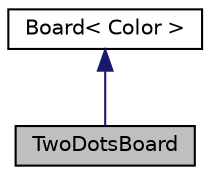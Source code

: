 digraph "TwoDotsBoard"
{
 // LATEX_PDF_SIZE
  edge [fontname="Helvetica",fontsize="10",labelfontname="Helvetica",labelfontsize="10"];
  node [fontname="Helvetica",fontsize="10",shape=record];
  Node1 [label="TwoDotsBoard",height=0.2,width=0.4,color="black", fillcolor="grey75", style="filled", fontcolor="black",tooltip="TwoDotsBoard provides an ADT to represent a TwoDots game board parameterized by the type Colors."];
  Node2 -> Node1 [dir="back",color="midnightblue",fontsize="10",style="solid",fontname="Helvetica"];
  Node2 [label="Board\< Color \>",height=0.2,width=0.4,color="black", fillcolor="white", style="filled",URL="$classBoard.html",tooltip=" "];
}
